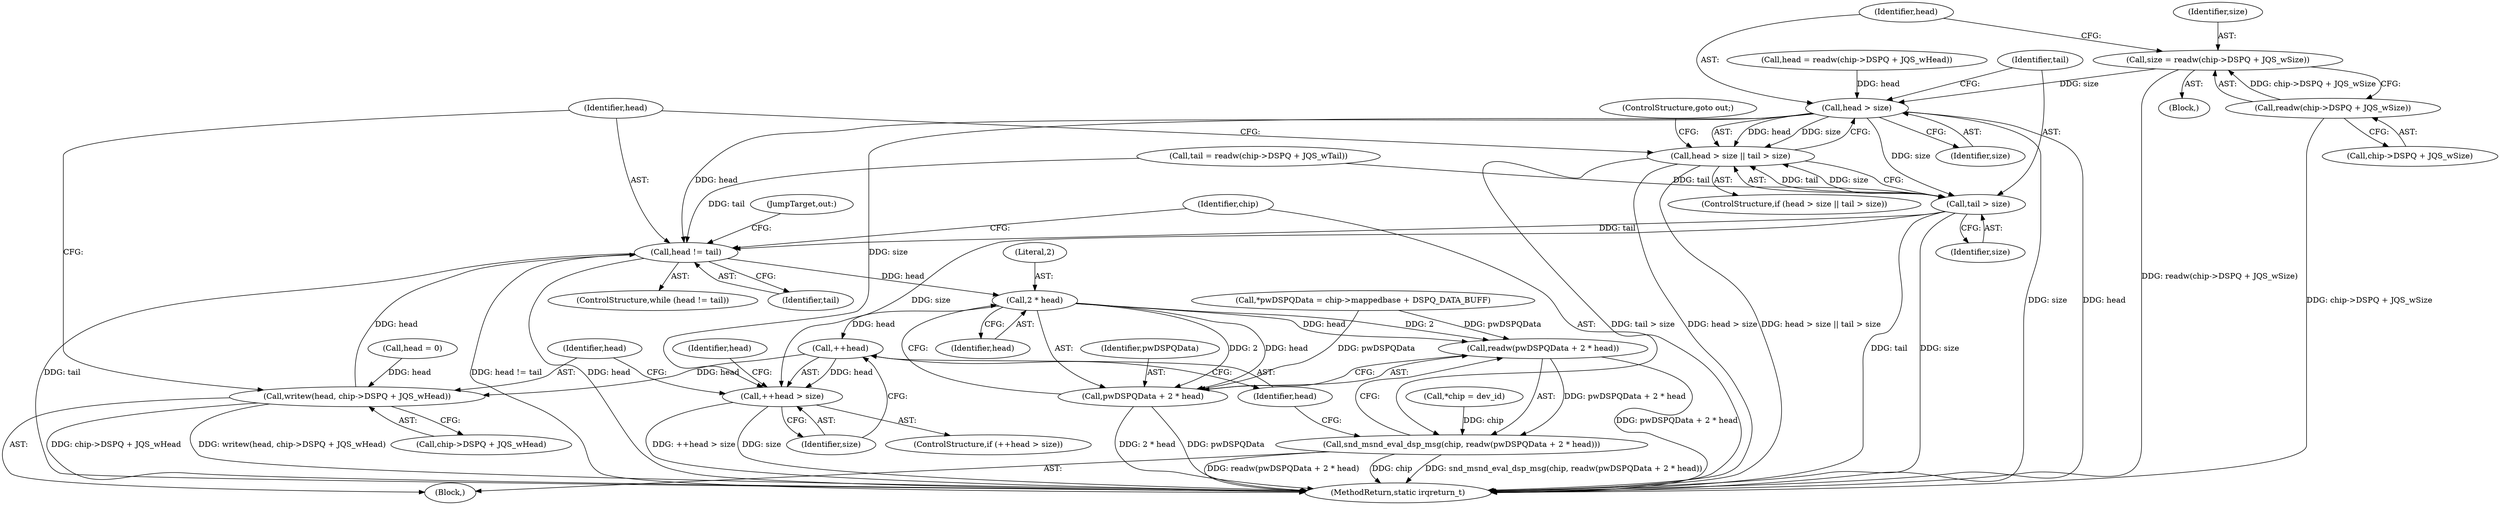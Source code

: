 digraph "0_linux_20e2b791796bd68816fa115f12be5320de2b8021_0@integer" {
"1000139" [label="(Call,size = readw(chip->DSPQ + JQS_wSize))"];
"1000141" [label="(Call,readw(chip->DSPQ + JQS_wSize))"];
"1000149" [label="(Call,head > size)"];
"1000148" [label="(Call,head > size || tail > size)"];
"1000152" [label="(Call,tail > size)"];
"1000157" [label="(Call,head != tail)"];
"1000166" [label="(Call,2 * head)"];
"1000163" [label="(Call,readw(pwDSPQData + 2 * head))"];
"1000161" [label="(Call,snd_msnd_eval_dsp_msg(chip, readw(pwDSPQData + 2 * head)))"];
"1000164" [label="(Call,pwDSPQData + 2 * head)"];
"1000171" [label="(Call,++head)"];
"1000170" [label="(Call,++head > size)"];
"1000177" [label="(Call,writew(head, chip->DSPQ + JQS_wHead))"];
"1000150" [label="(Identifier,head)"];
"1000165" [label="(Identifier,pwDSPQData)"];
"1000162" [label="(Identifier,chip)"];
"1000113" [label="(Call,*pwDSPQData = chip->mappedbase + DSPQ_DATA_BUFF)"];
"1000153" [label="(Identifier,tail)"];
"1000171" [label="(Call,++head)"];
"1000159" [label="(Identifier,tail)"];
"1000177" [label="(Call,writew(head, chip->DSPQ + JQS_wHead))"];
"1000179" [label="(Call,chip->DSPQ + JQS_wHead)"];
"1000163" [label="(Call,readw(pwDSPQData + 2 * head))"];
"1000167" [label="(Literal,2)"];
"1000161" [label="(Call,snd_msnd_eval_dsp_msg(chip, readw(pwDSPQData + 2 * head)))"];
"1000164" [label="(Call,pwDSPQData + 2 * head)"];
"1000170" [label="(Call,++head > size)"];
"1000154" [label="(Identifier,size)"];
"1000158" [label="(Identifier,head)"];
"1000169" [label="(ControlStructure,if (++head > size))"];
"1000174" [label="(Call,head = 0)"];
"1000155" [label="(ControlStructure,goto out;)"];
"1000123" [label="(Call,head = readw(chip->DSPQ + JQS_wHead))"];
"1000178" [label="(Identifier,head)"];
"1000147" [label="(ControlStructure,if (head > size || tail > size))"];
"1000148" [label="(Call,head > size || tail > size)"];
"1000166" [label="(Call,2 * head)"];
"1000151" [label="(Identifier,size)"];
"1000168" [label="(Identifier,head)"];
"1000131" [label="(Call,tail = readw(chip->DSPQ + JQS_wTail))"];
"1000139" [label="(Call,size = readw(chip->DSPQ + JQS_wSize))"];
"1000109" [label="(Call,*chip = dev_id)"];
"1000157" [label="(Call,head != tail)"];
"1000175" [label="(Identifier,head)"];
"1000140" [label="(Identifier,size)"];
"1000160" [label="(Block,)"];
"1000142" [label="(Call,chip->DSPQ + JQS_wSize)"];
"1000149" [label="(Call,head > size)"];
"1000193" [label="(MethodReturn,static irqreturn_t)"];
"1000173" [label="(Identifier,size)"];
"1000172" [label="(Identifier,head)"];
"1000184" [label="(JumpTarget,out:)"];
"1000156" [label="(ControlStructure,while (head != tail))"];
"1000141" [label="(Call,readw(chip->DSPQ + JQS_wSize))"];
"1000152" [label="(Call,tail > size)"];
"1000107" [label="(Block,)"];
"1000139" -> "1000107"  [label="AST: "];
"1000139" -> "1000141"  [label="CFG: "];
"1000140" -> "1000139"  [label="AST: "];
"1000141" -> "1000139"  [label="AST: "];
"1000150" -> "1000139"  [label="CFG: "];
"1000139" -> "1000193"  [label="DDG: readw(chip->DSPQ + JQS_wSize)"];
"1000141" -> "1000139"  [label="DDG: chip->DSPQ + JQS_wSize"];
"1000139" -> "1000149"  [label="DDG: size"];
"1000141" -> "1000142"  [label="CFG: "];
"1000142" -> "1000141"  [label="AST: "];
"1000141" -> "1000193"  [label="DDG: chip->DSPQ + JQS_wSize"];
"1000149" -> "1000148"  [label="AST: "];
"1000149" -> "1000151"  [label="CFG: "];
"1000150" -> "1000149"  [label="AST: "];
"1000151" -> "1000149"  [label="AST: "];
"1000153" -> "1000149"  [label="CFG: "];
"1000148" -> "1000149"  [label="CFG: "];
"1000149" -> "1000193"  [label="DDG: size"];
"1000149" -> "1000193"  [label="DDG: head"];
"1000149" -> "1000148"  [label="DDG: head"];
"1000149" -> "1000148"  [label="DDG: size"];
"1000123" -> "1000149"  [label="DDG: head"];
"1000149" -> "1000152"  [label="DDG: size"];
"1000149" -> "1000157"  [label="DDG: head"];
"1000149" -> "1000170"  [label="DDG: size"];
"1000148" -> "1000147"  [label="AST: "];
"1000148" -> "1000152"  [label="CFG: "];
"1000152" -> "1000148"  [label="AST: "];
"1000155" -> "1000148"  [label="CFG: "];
"1000158" -> "1000148"  [label="CFG: "];
"1000148" -> "1000193"  [label="DDG: tail > size"];
"1000148" -> "1000193"  [label="DDG: head > size"];
"1000148" -> "1000193"  [label="DDG: head > size || tail > size"];
"1000152" -> "1000148"  [label="DDG: tail"];
"1000152" -> "1000148"  [label="DDG: size"];
"1000152" -> "1000154"  [label="CFG: "];
"1000153" -> "1000152"  [label="AST: "];
"1000154" -> "1000152"  [label="AST: "];
"1000152" -> "1000193"  [label="DDG: tail"];
"1000152" -> "1000193"  [label="DDG: size"];
"1000131" -> "1000152"  [label="DDG: tail"];
"1000152" -> "1000157"  [label="DDG: tail"];
"1000152" -> "1000170"  [label="DDG: size"];
"1000157" -> "1000156"  [label="AST: "];
"1000157" -> "1000159"  [label="CFG: "];
"1000158" -> "1000157"  [label="AST: "];
"1000159" -> "1000157"  [label="AST: "];
"1000162" -> "1000157"  [label="CFG: "];
"1000184" -> "1000157"  [label="CFG: "];
"1000157" -> "1000193"  [label="DDG: tail"];
"1000157" -> "1000193"  [label="DDG: head != tail"];
"1000157" -> "1000193"  [label="DDG: head"];
"1000177" -> "1000157"  [label="DDG: head"];
"1000131" -> "1000157"  [label="DDG: tail"];
"1000157" -> "1000166"  [label="DDG: head"];
"1000166" -> "1000164"  [label="AST: "];
"1000166" -> "1000168"  [label="CFG: "];
"1000167" -> "1000166"  [label="AST: "];
"1000168" -> "1000166"  [label="AST: "];
"1000164" -> "1000166"  [label="CFG: "];
"1000166" -> "1000163"  [label="DDG: 2"];
"1000166" -> "1000163"  [label="DDG: head"];
"1000166" -> "1000164"  [label="DDG: 2"];
"1000166" -> "1000164"  [label="DDG: head"];
"1000166" -> "1000171"  [label="DDG: head"];
"1000163" -> "1000161"  [label="AST: "];
"1000163" -> "1000164"  [label="CFG: "];
"1000164" -> "1000163"  [label="AST: "];
"1000161" -> "1000163"  [label="CFG: "];
"1000163" -> "1000193"  [label="DDG: pwDSPQData + 2 * head"];
"1000163" -> "1000161"  [label="DDG: pwDSPQData + 2 * head"];
"1000113" -> "1000163"  [label="DDG: pwDSPQData"];
"1000161" -> "1000160"  [label="AST: "];
"1000162" -> "1000161"  [label="AST: "];
"1000172" -> "1000161"  [label="CFG: "];
"1000161" -> "1000193"  [label="DDG: readw(pwDSPQData + 2 * head)"];
"1000161" -> "1000193"  [label="DDG: chip"];
"1000161" -> "1000193"  [label="DDG: snd_msnd_eval_dsp_msg(chip, readw(pwDSPQData + 2 * head))"];
"1000109" -> "1000161"  [label="DDG: chip"];
"1000165" -> "1000164"  [label="AST: "];
"1000164" -> "1000193"  [label="DDG: 2 * head"];
"1000164" -> "1000193"  [label="DDG: pwDSPQData"];
"1000113" -> "1000164"  [label="DDG: pwDSPQData"];
"1000171" -> "1000170"  [label="AST: "];
"1000171" -> "1000172"  [label="CFG: "];
"1000172" -> "1000171"  [label="AST: "];
"1000173" -> "1000171"  [label="CFG: "];
"1000171" -> "1000170"  [label="DDG: head"];
"1000171" -> "1000177"  [label="DDG: head"];
"1000170" -> "1000169"  [label="AST: "];
"1000170" -> "1000173"  [label="CFG: "];
"1000173" -> "1000170"  [label="AST: "];
"1000175" -> "1000170"  [label="CFG: "];
"1000178" -> "1000170"  [label="CFG: "];
"1000170" -> "1000193"  [label="DDG: size"];
"1000170" -> "1000193"  [label="DDG: ++head > size"];
"1000177" -> "1000160"  [label="AST: "];
"1000177" -> "1000179"  [label="CFG: "];
"1000178" -> "1000177"  [label="AST: "];
"1000179" -> "1000177"  [label="AST: "];
"1000158" -> "1000177"  [label="CFG: "];
"1000177" -> "1000193"  [label="DDG: chip->DSPQ + JQS_wHead"];
"1000177" -> "1000193"  [label="DDG: writew(head, chip->DSPQ + JQS_wHead)"];
"1000174" -> "1000177"  [label="DDG: head"];
}
